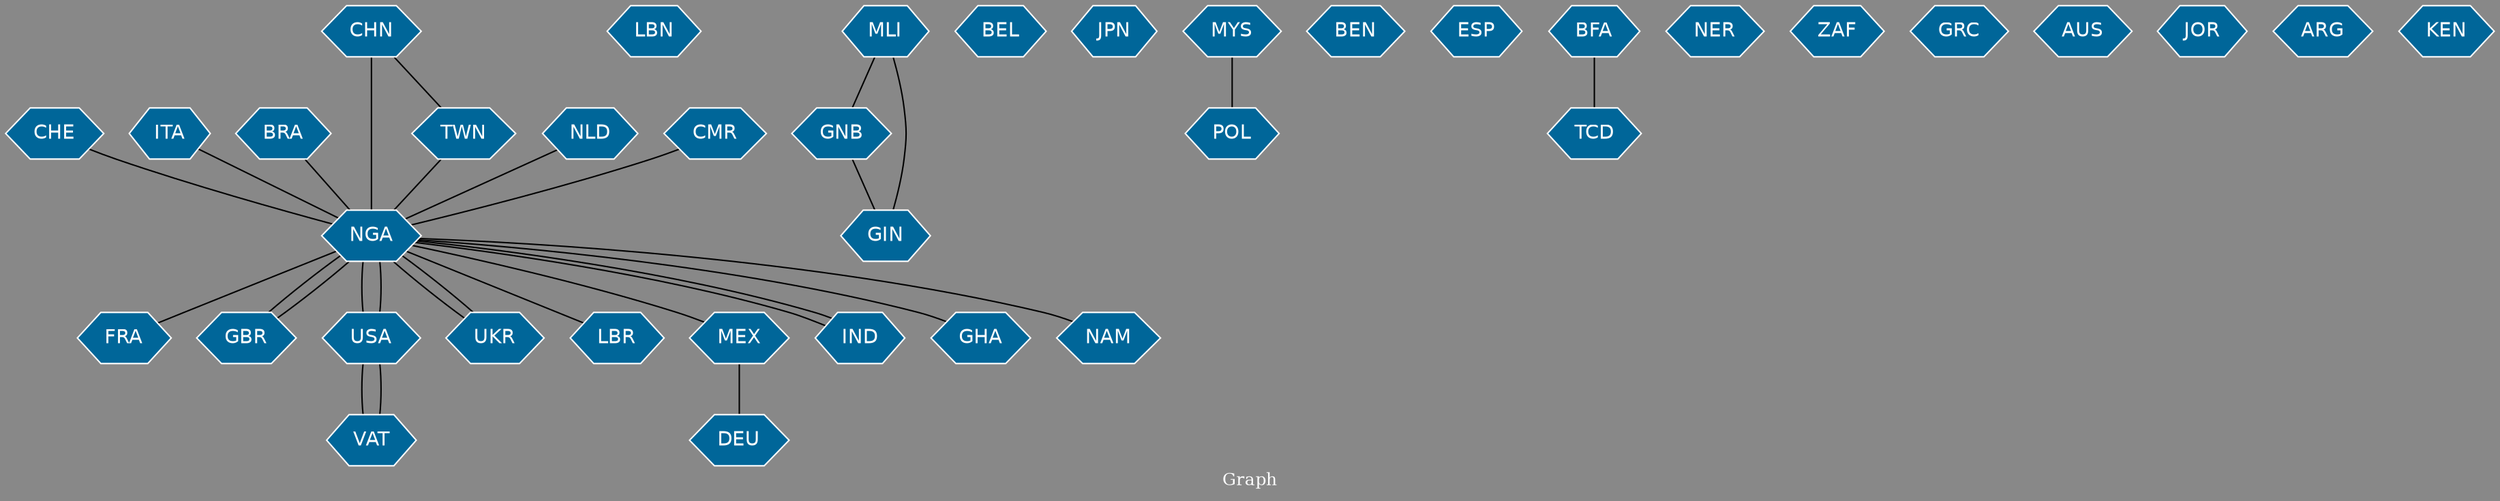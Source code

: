 // Countries together in item graph
graph {
	graph [bgcolor="#888888" fontcolor=white fontsize=12 label="Graph" outputorder=edgesfirst overlap=prism]
	node [color=white fillcolor="#006699" fontcolor=white fontname=Helvetica shape=hexagon style=filled]
	edge [arrowhead=open color=black fontcolor=white fontname=Courier fontsize=12]
		NGA [label=NGA]
		CHE [label=CHE]
		DEU [label=DEU]
		LBN [label=LBN]
		FRA [label=FRA]
		GBR [label=GBR]
		MLI [label=MLI]
		GNB [label=GNB]
		GIN [label=GIN]
		BEL [label=BEL]
		USA [label=USA]
		JPN [label=JPN]
		MYS [label=MYS]
		BEN [label=BEN]
		ESP [label=ESP]
		ITA [label=ITA]
		UKR [label=UKR]
		BRA [label=BRA]
		BFA [label=BFA]
		TCD [label=TCD]
		CHN [label=CHN]
		TWN [label=TWN]
		NER [label=NER]
		VAT [label=VAT]
		ZAF [label=ZAF]
		LBR [label=LBR]
		GRC [label=GRC]
		NLD [label=NLD]
		CMR [label=CMR]
		MEX [label=MEX]
		AUS [label=AUS]
		IND [label=IND]
		GHA [label=GHA]
		JOR [label=JOR]
		ARG [label=ARG]
		KEN [label=KEN]
		NAM [label=NAM]
		POL [label=POL]
			NGA -- USA [weight=3]
			IND -- NGA [weight=1]
			NGA -- UKR [weight=1]
			USA -- VAT [weight=1]
			TWN -- NGA [weight=1]
			BRA -- NGA [weight=1]
			MYS -- POL [weight=1]
			VAT -- USA [weight=1]
			NGA -- MEX [weight=1]
			CHN -- TWN [weight=1]
			NGA -- FRA [weight=1]
			NGA -- LBR [weight=1]
			MLI -- GNB [weight=1]
			NGA -- NAM [weight=1]
			NGA -- GHA [weight=1]
			GBR -- NGA [weight=2]
			BFA -- TCD [weight=1]
			USA -- NGA [weight=3]
			MLI -- GIN [weight=1]
			CHE -- NGA [weight=1]
			CHN -- NGA [weight=3]
			UKR -- NGA [weight=1]
			NGA -- IND [weight=1]
			NGA -- GBR [weight=2]
			MEX -- DEU [weight=1]
			GNB -- GIN [weight=1]
			ITA -- NGA [weight=1]
			CMR -- NGA [weight=1]
			NLD -- NGA [weight=1]
}